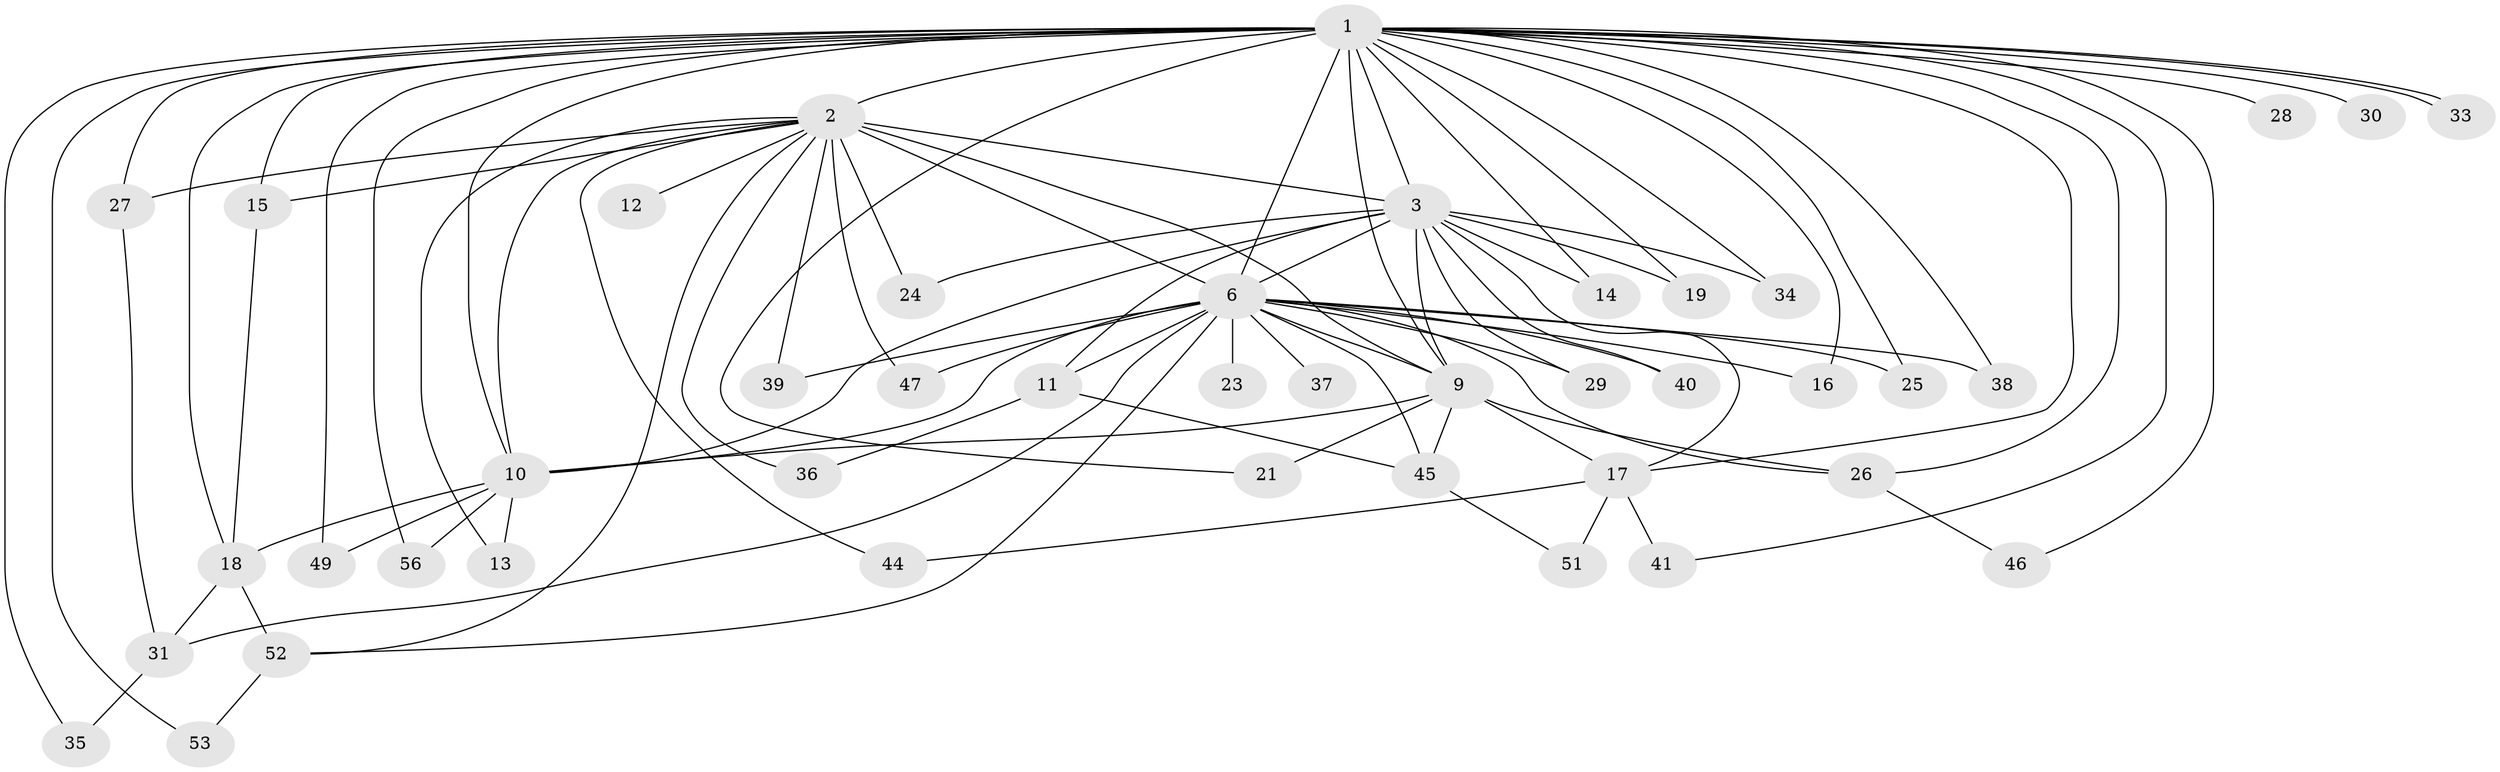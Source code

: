 // original degree distribution, {21: 0.017241379310344827, 17: 0.017241379310344827, 13: 0.05172413793103448, 14: 0.034482758620689655, 19: 0.017241379310344827, 24: 0.017241379310344827, 15: 0.017241379310344827, 4: 0.13793103448275862, 2: 0.5689655172413793, 3: 0.1206896551724138}
// Generated by graph-tools (version 1.1) at 2025/41/03/06/25 10:41:35]
// undirected, 43 vertices, 90 edges
graph export_dot {
graph [start="1"]
  node [color=gray90,style=filled];
  1 [super="+7"];
  2 [super="+5"];
  3 [super="+4"];
  6 [super="+8"];
  9 [super="+57"];
  10 [super="+32"];
  11;
  12;
  13 [super="+58"];
  14;
  15 [super="+43"];
  16;
  17 [super="+20"];
  18 [super="+22"];
  19 [super="+50"];
  21;
  23;
  24;
  25;
  26 [super="+42"];
  27;
  28;
  29;
  30;
  31 [super="+55"];
  33;
  34;
  35;
  36;
  37;
  38;
  39;
  40;
  41;
  44;
  45 [super="+48"];
  46;
  47;
  49;
  51;
  52 [super="+54"];
  53;
  56;
  1 -- 2 [weight=4];
  1 -- 3 [weight=4];
  1 -- 6 [weight=4];
  1 -- 9 [weight=3];
  1 -- 10 [weight=2];
  1 -- 15 [weight=2];
  1 -- 25;
  1 -- 27;
  1 -- 28 [weight=2];
  1 -- 30 [weight=2];
  1 -- 33;
  1 -- 33;
  1 -- 35;
  1 -- 38;
  1 -- 41;
  1 -- 49;
  1 -- 14;
  1 -- 16;
  1 -- 17;
  1 -- 18;
  1 -- 19 [weight=2];
  1 -- 21;
  1 -- 26;
  1 -- 34;
  1 -- 46;
  1 -- 53;
  1 -- 56;
  2 -- 3 [weight=4];
  2 -- 6 [weight=4];
  2 -- 9 [weight=2];
  2 -- 10 [weight=3];
  2 -- 12 [weight=2];
  2 -- 13 [weight=2];
  2 -- 36;
  2 -- 44;
  2 -- 47;
  2 -- 52;
  2 -- 39;
  2 -- 24;
  2 -- 27;
  2 -- 15;
  3 -- 6 [weight=4];
  3 -- 9 [weight=2];
  3 -- 10 [weight=2];
  3 -- 11;
  3 -- 19;
  3 -- 24;
  3 -- 29;
  3 -- 34;
  3 -- 40;
  3 -- 14;
  3 -- 17;
  6 -- 9 [weight=2];
  6 -- 10 [weight=2];
  6 -- 16;
  6 -- 23 [weight=2];
  6 -- 26;
  6 -- 29;
  6 -- 37 [weight=2];
  6 -- 38;
  6 -- 39;
  6 -- 40;
  6 -- 47;
  6 -- 52;
  6 -- 11;
  6 -- 25;
  6 -- 31;
  6 -- 45;
  9 -- 10;
  9 -- 17;
  9 -- 21;
  9 -- 45;
  9 -- 26;
  10 -- 13;
  10 -- 49;
  10 -- 56;
  10 -- 18;
  11 -- 36;
  11 -- 45;
  15 -- 18;
  17 -- 41;
  17 -- 51;
  17 -- 44;
  18 -- 31;
  18 -- 52;
  26 -- 46;
  27 -- 31;
  31 -- 35;
  45 -- 51;
  52 -- 53;
}
